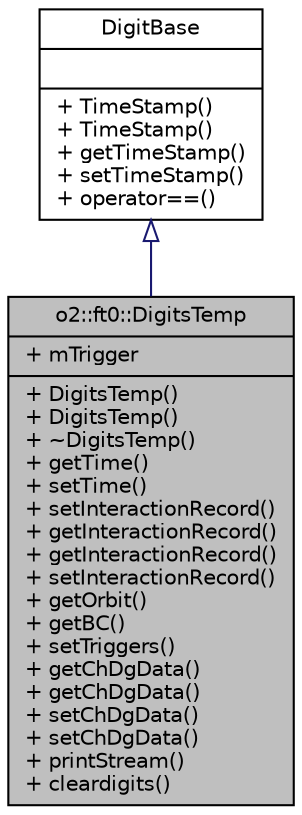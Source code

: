 digraph "o2::ft0::DigitsTemp"
{
 // INTERACTIVE_SVG=YES
  bgcolor="transparent";
  edge [fontname="Helvetica",fontsize="10",labelfontname="Helvetica",labelfontsize="10"];
  node [fontname="Helvetica",fontsize="10",shape=record];
  Node0 [label="{o2::ft0::DigitsTemp\n|+ mTrigger\l|+ DigitsTemp()\l+ DigitsTemp()\l+ ~DigitsTemp()\l+ getTime()\l+ setTime()\l+ setInteractionRecord()\l+ getInteractionRecord()\l+ getInteractionRecord()\l+ setInteractionRecord()\l+ getOrbit()\l+ getBC()\l+ setTriggers()\l+ getChDgData()\l+ getChDgData()\l+ setChDgData()\l+ setChDgData()\l+ printStream()\l+ cleardigits()\l}",height=0.2,width=0.4,color="black", fillcolor="grey75", style="filled", fontcolor="black"];
  Node1 -> Node0 [dir="back",color="midnightblue",fontsize="10",style="solid",arrowtail="onormal",fontname="Helvetica"];
  Node1 [label="{DigitBase\n||+ TimeStamp()\l+ TimeStamp()\l+ getTimeStamp()\l+ setTimeStamp()\l+ operator==()\l}",height=0.2,width=0.4,color="black",URL="$d0/d94/classo2_1_1dataformats_1_1TimeStamp.html"];
}
